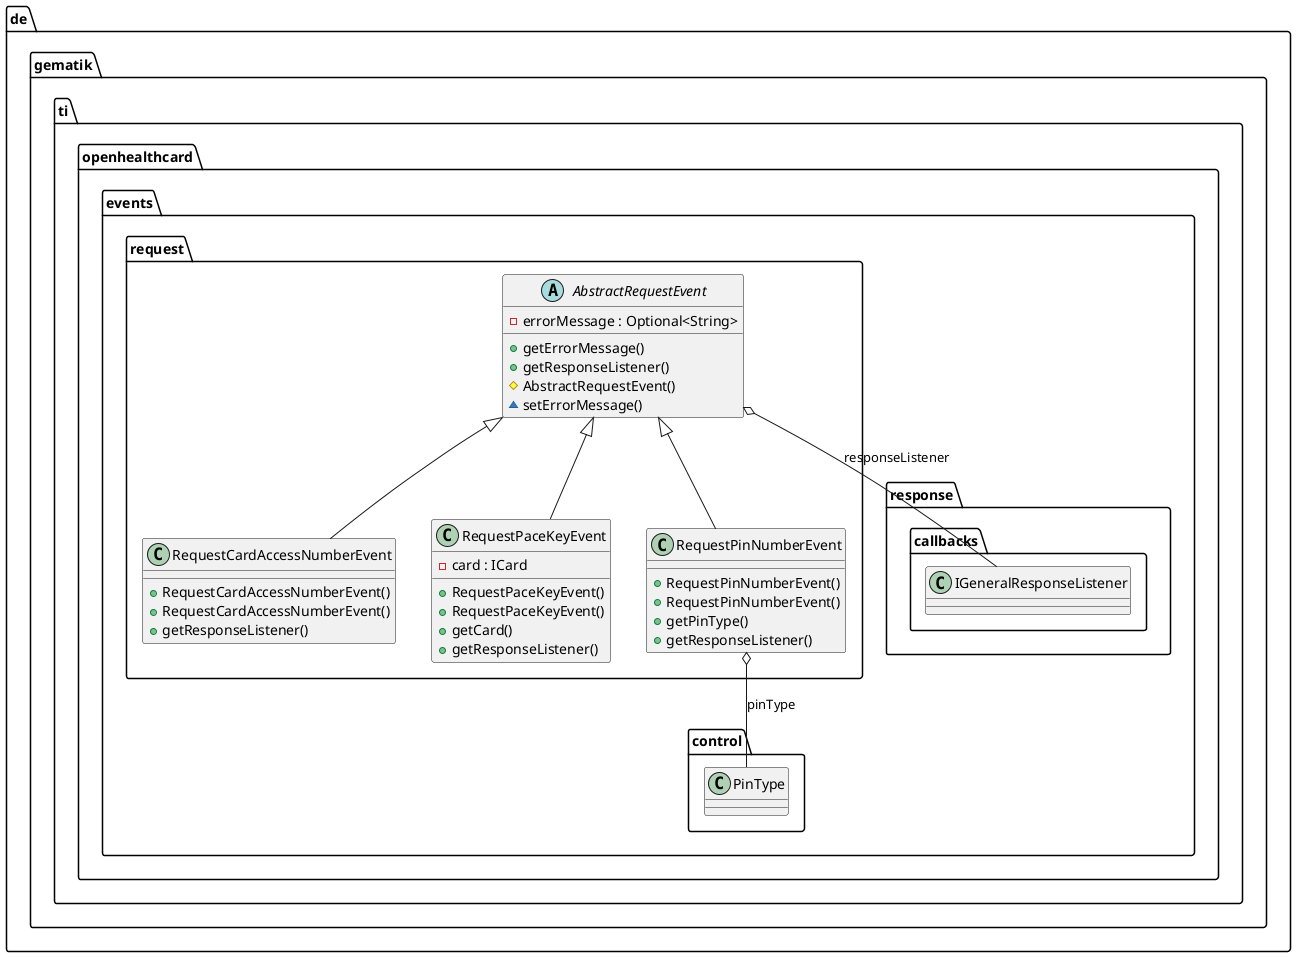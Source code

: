 @startuml



  namespace de.gematik.ti.openhealthcard.events.request {
    abstract class de.gematik.ti.openhealthcard.events.request.AbstractRequestEvent {
        - errorMessage : Optional<String>
        + getErrorMessage()
        + getResponseListener()
        # AbstractRequestEvent()
        ~ setErrorMessage()
    }
  }
  

  namespace de.gematik.ti.openhealthcard.events.request {
    class de.gematik.ti.openhealthcard.events.request.RequestCardAccessNumberEvent {
        + RequestCardAccessNumberEvent()
        + RequestCardAccessNumberEvent()
        + getResponseListener()
    }
  }
  

  namespace de.gematik.ti.openhealthcard.events.request {
    class de.gematik.ti.openhealthcard.events.request.RequestPaceKeyEvent {
        - card : ICard
        + RequestPaceKeyEvent()
        + RequestPaceKeyEvent()
        + getCard()
        + getResponseListener()
    }
  }
  

  namespace de.gematik.ti.openhealthcard.events.request {
    class de.gematik.ti.openhealthcard.events.request.RequestPinNumberEvent {
        + RequestPinNumberEvent()
        + RequestPinNumberEvent()
        + getPinType()
        + getResponseListener()
    }
  }
  

  de.gematik.ti.openhealthcard.events.request.AbstractRequestEvent o-- de.gematik.ti.openhealthcard.events.response.callbacks.IGeneralResponseListener : responseListener
  de.gematik.ti.openhealthcard.events.request.RequestCardAccessNumberEvent -up-|> de.gematik.ti.openhealthcard.events.request.AbstractRequestEvent
  de.gematik.ti.openhealthcard.events.request.RequestPaceKeyEvent -up-|> de.gematik.ti.openhealthcard.events.request.AbstractRequestEvent
  de.gematik.ti.openhealthcard.events.request.RequestPinNumberEvent -up-|> de.gematik.ti.openhealthcard.events.request.AbstractRequestEvent
  de.gematik.ti.openhealthcard.events.request.RequestPinNumberEvent o-- de.gematik.ti.openhealthcard.events.control.PinType : pinType









@enduml
